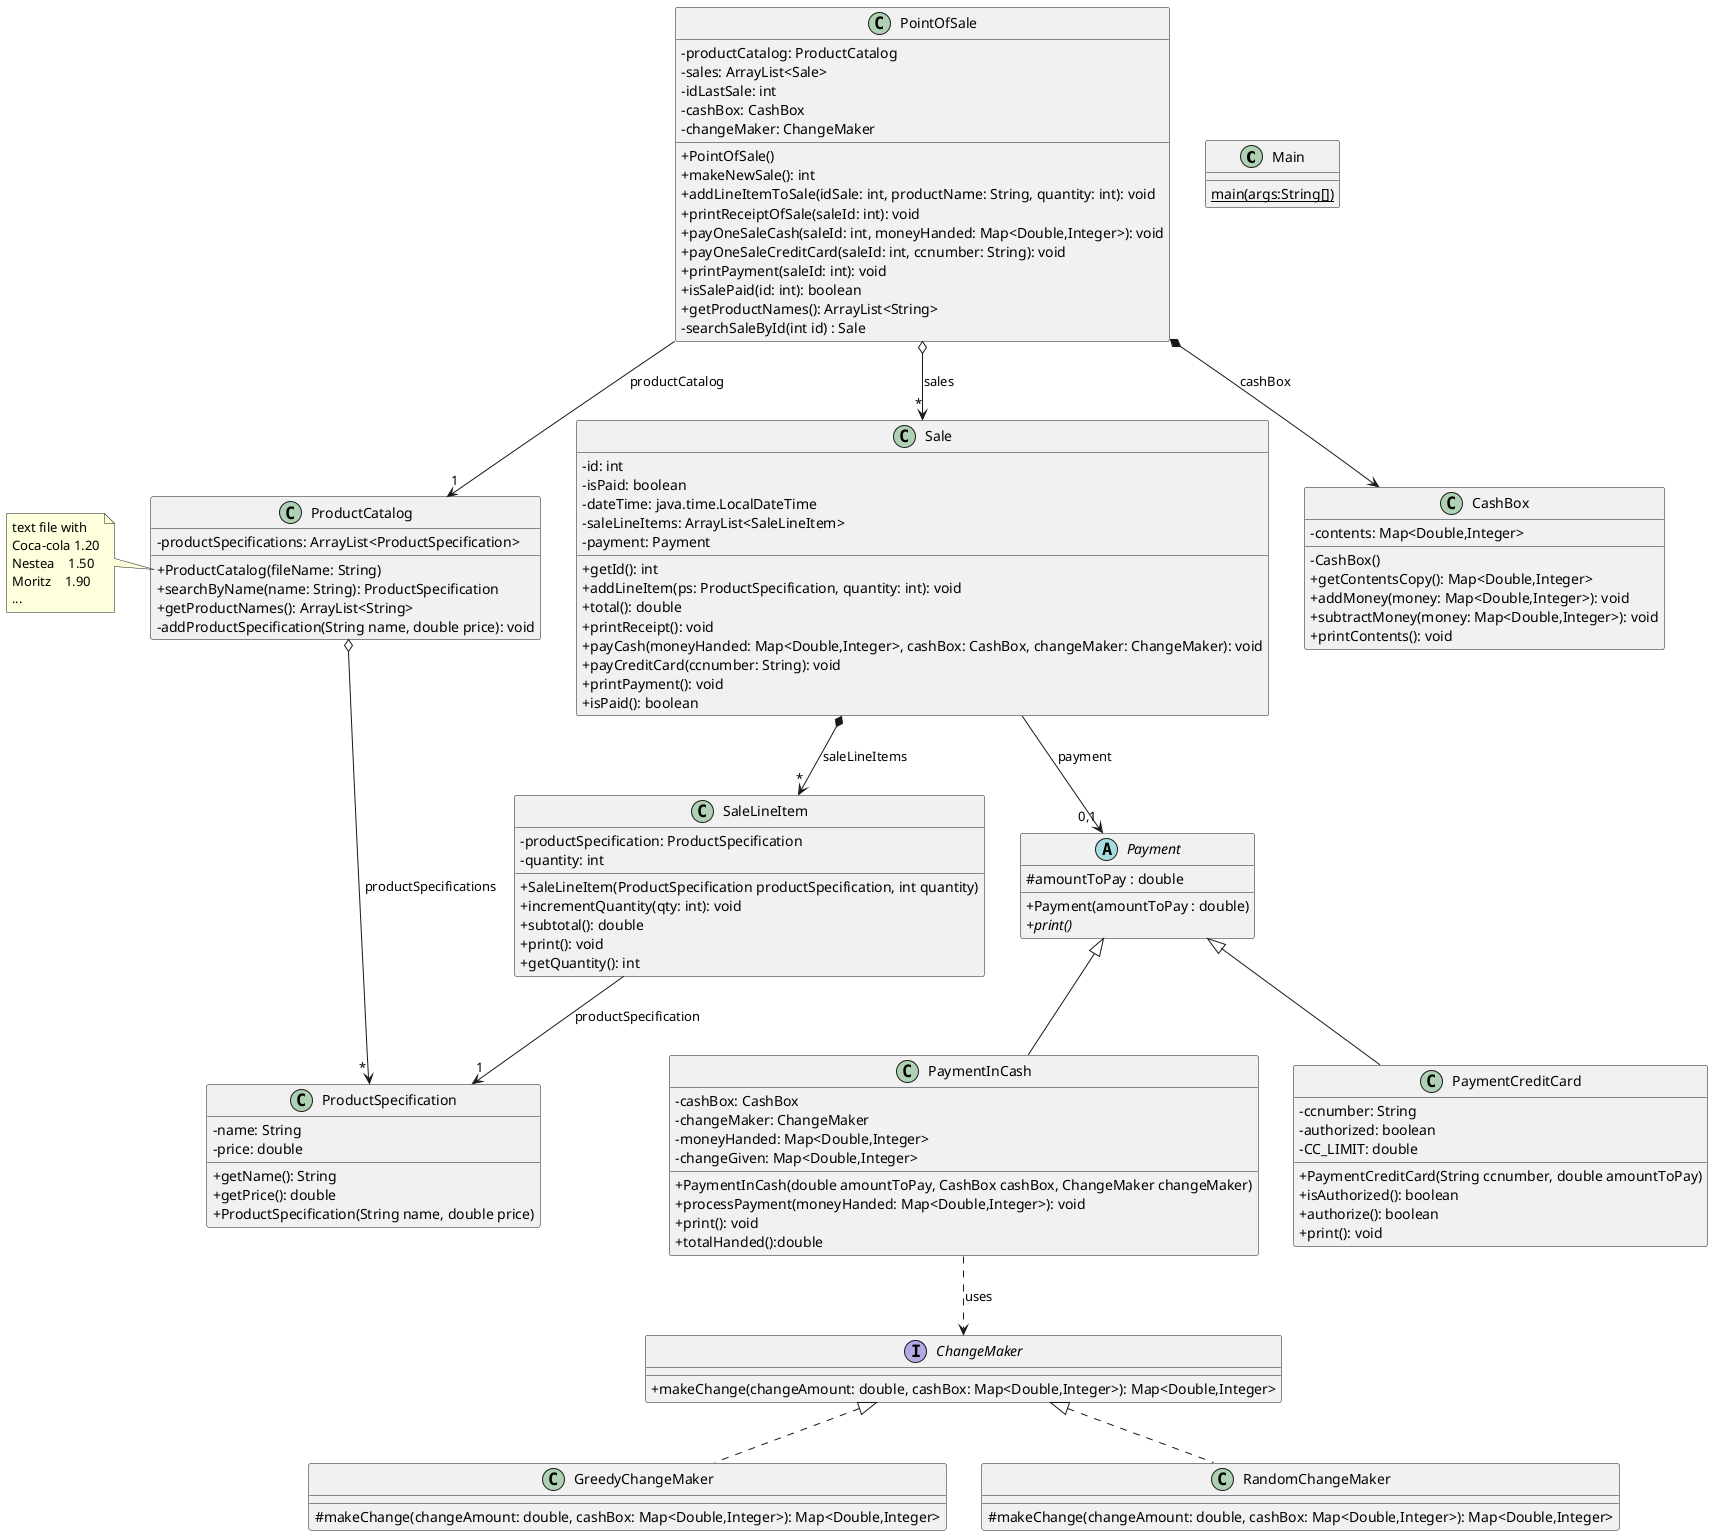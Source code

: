@startuml
'https://plantuml.com/class-diagram
skinparam classAttributeIconSize 0

class Main {
{static} main(args:String[])
}

class PointOfSale {
    - productCatalog: ProductCatalog
    - sales: ArrayList<Sale>
    - idLastSale: int
    - cashBox: CashBox
    - changeMaker: ChangeMaker
    + PointOfSale()
    + makeNewSale(): int
    + addLineItemToSale(idSale: int, productName: String, quantity: int): void
    + printReceiptOfSale(saleId: int): void
    + payOneSaleCash(saleId: int, moneyHanded: Map<Double,Integer>): void
    + payOneSaleCreditCard(saleId: int, ccnumber: String): void
    + printPayment(saleId: int): void
    + isSalePaid(id: int): boolean
    + getProductNames(): ArrayList<String>
    - searchSaleById(int id) : Sale
  }


 class ProductCatalog {
    - productSpecifications: ArrayList<ProductSpecification>
    + ProductCatalog(fileName: String)
    + searchByName(name: String): ProductSpecification
    + getProductNames(): ArrayList<String>
    - addProductSpecification(String name, double price): void
  }


note left of ProductCatalog::ProductCatalog {
text file with
Coca-cola 1.20
Nestea    1.50
Moritz    1.90
...
}

class ProductSpecification {
    - name: String
    - price: double
    + getName(): String
    + getPrice(): double
    + ProductSpecification(String name, double price)
}


class Sale {
    - id: int
    - isPaid: boolean
    - dateTime: java.time.LocalDateTime
    - saleLineItems: ArrayList<SaleLineItem>
    - payment: Payment
    + getId(): int
    + addLineItem(ps: ProductSpecification, quantity: int): void
    + total(): double
    + printReceipt(): void
    + payCash(moneyHanded: Map<Double,Integer>, cashBox: CashBox, changeMaker: ChangeMaker): void
    + payCreditCard(ccnumber: String): void
    + printPayment(): void
    + isPaid(): boolean
}


class SaleLineItem {
    - productSpecification: ProductSpecification
    - quantity: int
    + SaleLineItem(ProductSpecification productSpecification, int quantity)
    + incrementQuantity(qty: int): void
    + subtotal(): double
    + print(): void
    + getQuantity(): int
}


abstract class Payment {
  # amountToPay : double
  + Payment(amountToPay : double)
  + {abstract} print()
}

class PaymentInCash extends Payment {
    - cashBox: CashBox
    - changeMaker: ChangeMaker
    - moneyHanded: Map<Double,Integer>
    - changeGiven: Map<Double,Integer>
    + PaymentInCash(double amountToPay, CashBox cashBox, ChangeMaker changeMaker)
    + processPayment(moneyHanded: Map<Double,Integer>): void
    + print(): void
    + totalHanded():double
}

class PaymentCreditCard extends Payment {
    - ccnumber: String
    - authorized: boolean
    - CC_LIMIT: double
    + PaymentCreditCard(String ccnumber, double amountToPay)
    + isAuthorized(): boolean
    + authorize(): boolean
    + print(): void
}

interface ChangeMaker {
    + makeChange(changeAmount: double, cashBox: Map<Double,Integer>): Map<Double,Integer>
}

class GreedyChangeMaker implements ChangeMaker{
    # makeChange(changeAmount: double, cashBox: Map<Double,Integer>): Map<Double,Integer>
}

class RandomChangeMaker implements ChangeMaker{
    # makeChange(changeAmount: double, cashBox: Map<Double,Integer>): Map<Double,Integer>
}

class CashBox {
    - contents: Map<Double,Integer>
    - CashBox()
    + getContentsCopy(): Map<Double,Integer>
    + addMoney(money: Map<Double,Integer>): void
    + subtractMoney(money: Map<Double,Integer>): void
    + printContents(): void
}


PointOfSale o--> "*" Sale : sales
Sale --> "0,1" Payment : payment
Sale *--> "*" SaleLineItem : saleLineItems
SaleLineItem --> "1" ProductSpecification : productSpecification
PointOfSale --> "1" ProductCatalog : productCatalog
ProductCatalog o--> " * " ProductSpecification : productSpecifications
PointOfSale *--> CashBox : cashBox
PaymentInCash ..> ChangeMaker : uses

@enduml